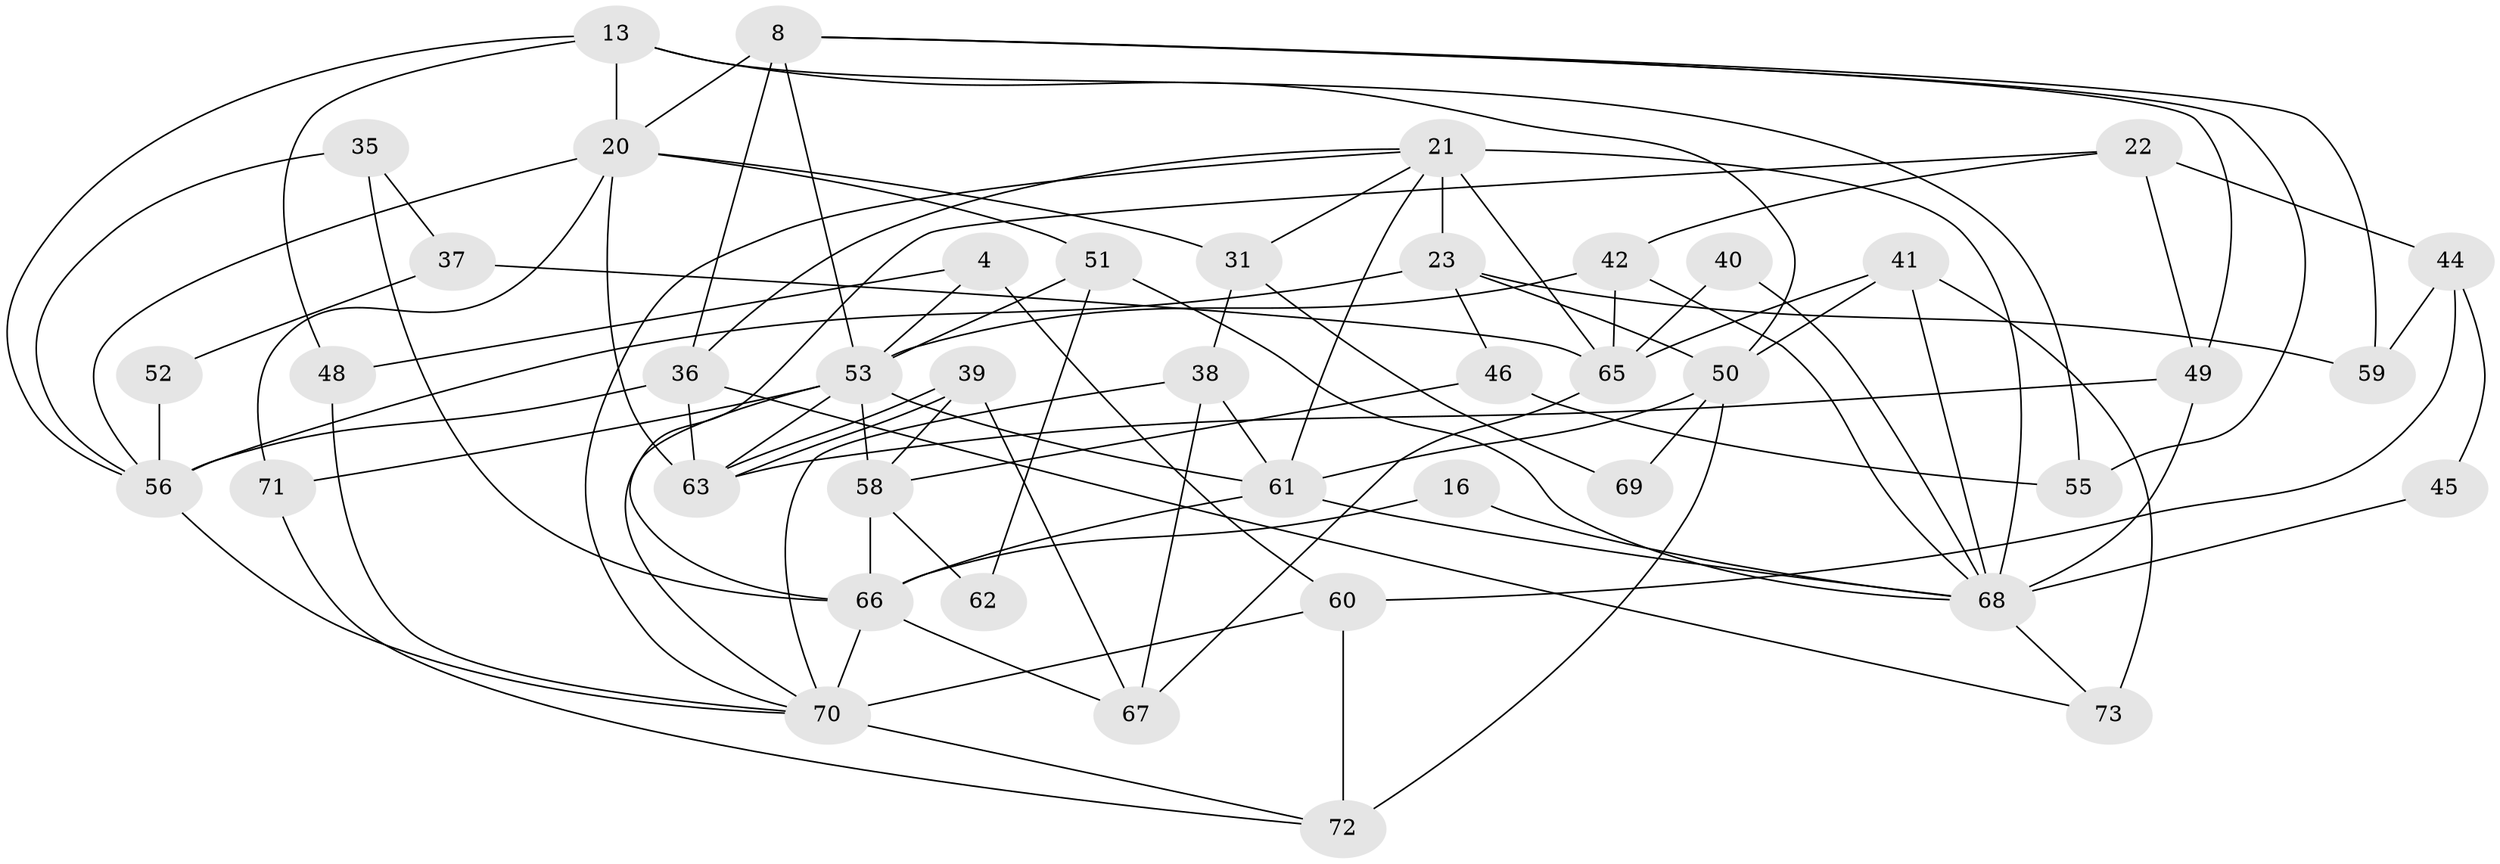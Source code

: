 // original degree distribution, {4: 0.3013698630136986, 5: 0.1232876712328767, 6: 0.0684931506849315, 7: 0.0821917808219178, 3: 0.2602739726027397, 2: 0.1506849315068493, 8: 0.0136986301369863}
// Generated by graph-tools (version 1.1) at 2025/54/03/04/25 21:54:52]
// undirected, 43 vertices, 96 edges
graph export_dot {
graph [start="1"]
  node [color=gray90,style=filled];
  4;
  8;
  13 [super="+7"];
  16;
  20 [super="+5"];
  21 [super="+14"];
  22;
  23;
  31;
  35;
  36 [super="+17"];
  37;
  38;
  39;
  40;
  41 [super="+1"];
  42;
  44;
  45;
  46;
  48;
  49 [super="+27"];
  50 [super="+18+19"];
  51;
  52;
  53 [super="+26+30"];
  55 [super="+9+15"];
  56 [super="+54"];
  58 [super="+3"];
  59 [super="+47"];
  60 [super="+33"];
  61;
  62;
  63 [super="+24"];
  65;
  66 [super="+34"];
  67 [super="+12"];
  68 [super="+57+43"];
  69;
  70 [super="+25+64"];
  71;
  72;
  73 [super="+10"];
  4 -- 48;
  4 -- 60 [weight=2];
  4 -- 53;
  8 -- 53;
  8 -- 20 [weight=2];
  8 -- 36;
  8 -- 49;
  8 -- 55;
  8 -- 59;
  13 -- 20 [weight=2];
  13 -- 48;
  13 -- 55;
  13 -- 50;
  13 -- 56;
  16 -- 66;
  16 -- 68;
  20 -- 31;
  20 -- 71;
  20 -- 51;
  20 -- 56;
  20 -- 63 [weight=2];
  21 -- 23;
  21 -- 31;
  21 -- 65 [weight=2];
  21 -- 68 [weight=2];
  21 -- 61;
  21 -- 70;
  21 -- 36;
  22 -- 66;
  22 -- 42;
  22 -- 44;
  22 -- 49;
  23 -- 46;
  23 -- 56 [weight=2];
  23 -- 50 [weight=2];
  23 -- 59;
  31 -- 38;
  31 -- 69;
  35 -- 66 [weight=2];
  35 -- 37;
  35 -- 56;
  36 -- 73;
  36 -- 63 [weight=2];
  36 -- 56;
  37 -- 65;
  37 -- 52;
  38 -- 61;
  38 -- 70;
  38 -- 67;
  39 -- 67;
  39 -- 63;
  39 -- 63;
  39 -- 58;
  40 -- 65;
  40 -- 68;
  41 -- 65;
  41 -- 73 [weight=2];
  41 -- 50;
  41 -- 68;
  42 -- 65;
  42 -- 53;
  42 -- 68;
  44 -- 45;
  44 -- 59;
  44 -- 60;
  45 -- 68;
  46 -- 58;
  46 -- 55;
  48 -- 70;
  49 -- 63;
  49 -- 68 [weight=3];
  50 -- 61;
  50 -- 72;
  50 -- 69;
  51 -- 53;
  51 -- 62;
  51 -- 68;
  52 -- 56;
  53 -- 71;
  53 -- 58;
  53 -- 70;
  53 -- 61;
  53 -- 63;
  56 -- 70;
  58 -- 62;
  58 -- 66;
  60 -- 72 [weight=2];
  60 -- 70 [weight=2];
  61 -- 66 [weight=2];
  61 -- 68;
  65 -- 67;
  66 -- 67;
  66 -- 70 [weight=2];
  68 -- 73;
  70 -- 72;
  71 -- 72;
}
